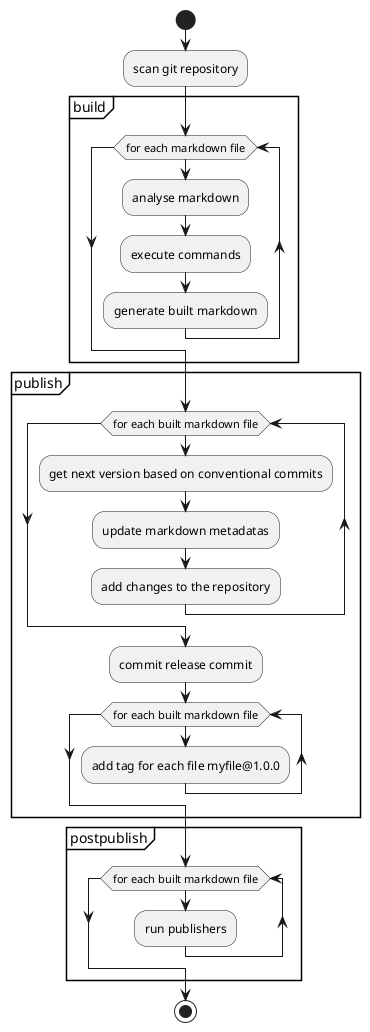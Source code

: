 @startuml

start

:scan git repository;

partition build {
while (for each markdown file)
  :analyse markdown;
  :execute commands;
  :generate built markdown;
endwhile
}

partition publish {
while (for each built markdown file)
  :get next version based on conventional commits;
  :update markdown metadatas;
  :add changes to the repository;
endwhile

:commit release commit;
while (for each built markdown file)
 :add tag for each file myfile@1.0.0;
endwhile
}

partition postpublish {
while (for each built markdown file)
  :run publishers;
endwhile
}

stop

@enduml
